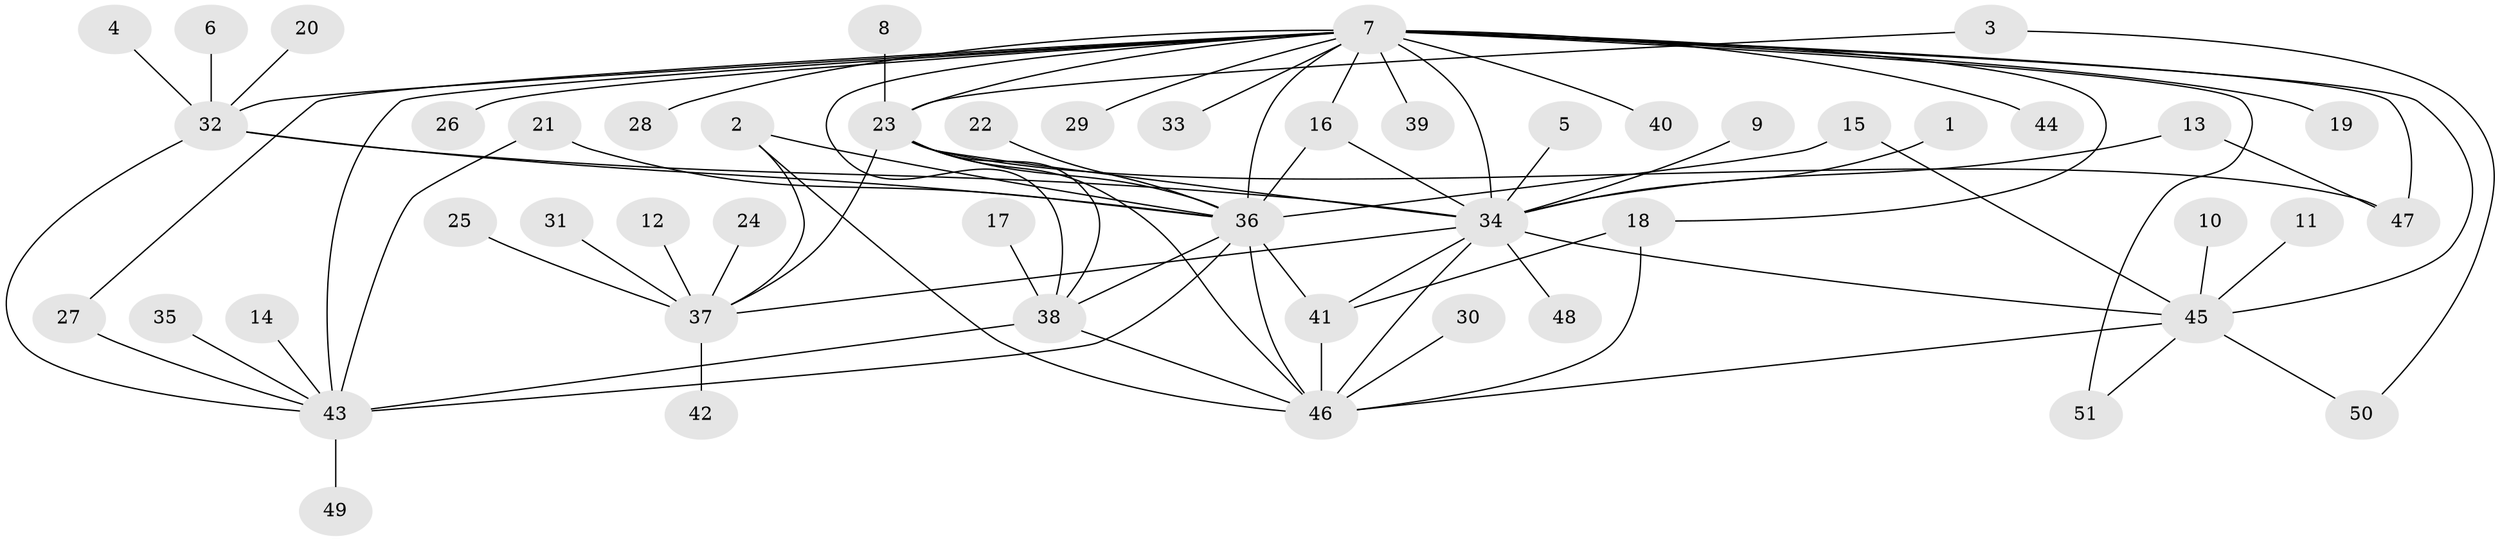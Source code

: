 // original degree distribution, {2: 0.25, 24: 0.01, 16: 0.01, 7: 0.04, 3: 0.11, 10: 0.02, 6: 0.02, 1: 0.41, 4: 0.08, 11: 0.01, 5: 0.03, 8: 0.01}
// Generated by graph-tools (version 1.1) at 2025/26/03/09/25 03:26:01]
// undirected, 51 vertices, 80 edges
graph export_dot {
graph [start="1"]
  node [color=gray90,style=filled];
  1;
  2;
  3;
  4;
  5;
  6;
  7;
  8;
  9;
  10;
  11;
  12;
  13;
  14;
  15;
  16;
  17;
  18;
  19;
  20;
  21;
  22;
  23;
  24;
  25;
  26;
  27;
  28;
  29;
  30;
  31;
  32;
  33;
  34;
  35;
  36;
  37;
  38;
  39;
  40;
  41;
  42;
  43;
  44;
  45;
  46;
  47;
  48;
  49;
  50;
  51;
  1 -- 34 [weight=1.0];
  2 -- 36 [weight=1.0];
  2 -- 37 [weight=1.0];
  2 -- 46 [weight=1.0];
  3 -- 23 [weight=1.0];
  3 -- 50 [weight=1.0];
  4 -- 32 [weight=1.0];
  5 -- 34 [weight=1.0];
  6 -- 32 [weight=1.0];
  7 -- 16 [weight=1.0];
  7 -- 18 [weight=1.0];
  7 -- 19 [weight=1.0];
  7 -- 23 [weight=1.0];
  7 -- 26 [weight=1.0];
  7 -- 27 [weight=1.0];
  7 -- 28 [weight=2.0];
  7 -- 29 [weight=1.0];
  7 -- 32 [weight=1.0];
  7 -- 33 [weight=1.0];
  7 -- 34 [weight=2.0];
  7 -- 36 [weight=2.0];
  7 -- 38 [weight=1.0];
  7 -- 39 [weight=2.0];
  7 -- 40 [weight=1.0];
  7 -- 43 [weight=1.0];
  7 -- 44 [weight=1.0];
  7 -- 45 [weight=2.0];
  7 -- 47 [weight=1.0];
  7 -- 51 [weight=2.0];
  8 -- 23 [weight=1.0];
  9 -- 34 [weight=1.0];
  10 -- 45 [weight=1.0];
  11 -- 45 [weight=1.0];
  12 -- 37 [weight=1.0];
  13 -- 34 [weight=1.0];
  13 -- 47 [weight=1.0];
  14 -- 43 [weight=1.0];
  15 -- 36 [weight=1.0];
  15 -- 45 [weight=1.0];
  16 -- 34 [weight=1.0];
  16 -- 36 [weight=1.0];
  17 -- 38 [weight=1.0];
  18 -- 41 [weight=1.0];
  18 -- 46 [weight=1.0];
  20 -- 32 [weight=1.0];
  21 -- 36 [weight=1.0];
  21 -- 43 [weight=1.0];
  22 -- 36 [weight=1.0];
  23 -- 34 [weight=1.0];
  23 -- 36 [weight=2.0];
  23 -- 37 [weight=1.0];
  23 -- 38 [weight=1.0];
  23 -- 46 [weight=2.0];
  23 -- 47 [weight=1.0];
  24 -- 37 [weight=1.0];
  25 -- 37 [weight=2.0];
  27 -- 43 [weight=1.0];
  30 -- 46 [weight=1.0];
  31 -- 37 [weight=1.0];
  32 -- 34 [weight=1.0];
  32 -- 36 [weight=1.0];
  32 -- 43 [weight=1.0];
  34 -- 37 [weight=1.0];
  34 -- 41 [weight=2.0];
  34 -- 45 [weight=2.0];
  34 -- 46 [weight=2.0];
  34 -- 48 [weight=1.0];
  35 -- 43 [weight=1.0];
  36 -- 38 [weight=1.0];
  36 -- 41 [weight=1.0];
  36 -- 43 [weight=1.0];
  36 -- 46 [weight=1.0];
  37 -- 42 [weight=1.0];
  38 -- 43 [weight=2.0];
  38 -- 46 [weight=1.0];
  41 -- 46 [weight=1.0];
  43 -- 49 [weight=1.0];
  45 -- 46 [weight=1.0];
  45 -- 50 [weight=1.0];
  45 -- 51 [weight=1.0];
}
